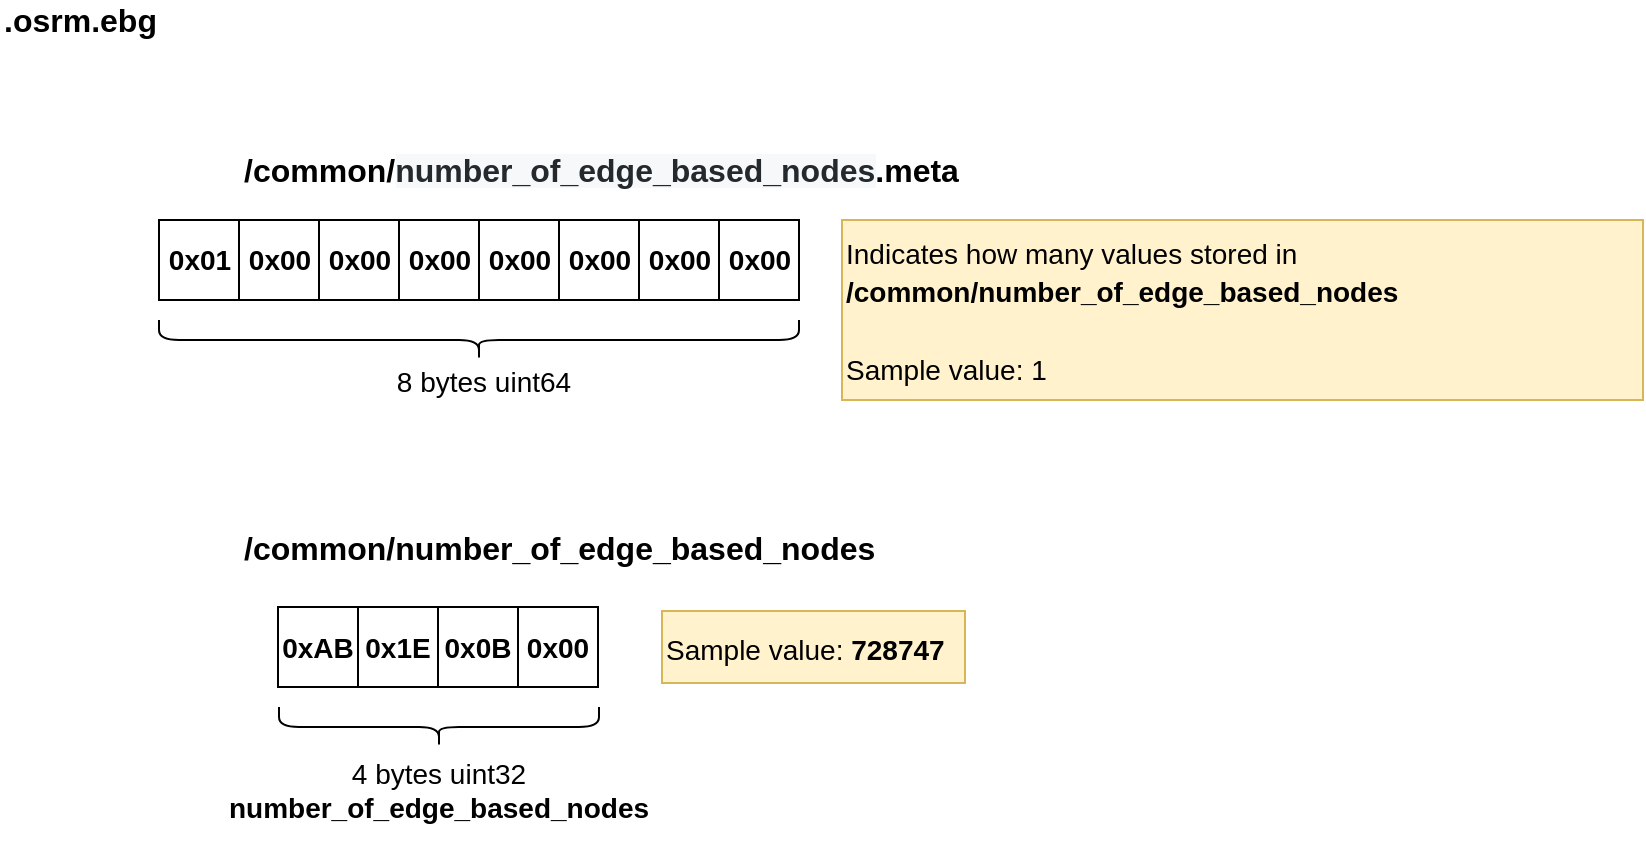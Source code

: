 <mxfile version="13.8.8" type="github">
  <diagram id="peSgpNI3BcgGdvSU9K40" name="Page-1">
    <mxGraphModel dx="1987" dy="1194" grid="1" gridSize="10" guides="1" tooltips="1" connect="1" arrows="1" fold="1" page="1" pageScale="1" pageWidth="1169" pageHeight="827" math="0" shadow="0">
      <root>
        <mxCell id="0" />
        <mxCell id="1" parent="0" />
        <mxCell id="VliR9g0e-GEGa0XOMWeD-1" value="0x01" style="rounded=0;whiteSpace=wrap;html=1;fontStyle=1;fontSize=14;" parent="1" vertex="1">
          <mxGeometry x="118.5" y="120" width="40" height="40" as="geometry" />
        </mxCell>
        <mxCell id="VliR9g0e-GEGa0XOMWeD-2" value="0x00" style="rounded=0;whiteSpace=wrap;html=1;fontStyle=1;fontSize=14;" parent="1" vertex="1">
          <mxGeometry x="158.5" y="120" width="40" height="40" as="geometry" />
        </mxCell>
        <mxCell id="VliR9g0e-GEGa0XOMWeD-3" value="0x00" style="rounded=0;whiteSpace=wrap;html=1;fontStyle=1;fontSize=14;" parent="1" vertex="1">
          <mxGeometry x="198.5" y="120" width="40" height="40" as="geometry" />
        </mxCell>
        <mxCell id="VliR9g0e-GEGa0XOMWeD-4" value="0x00" style="rounded=0;whiteSpace=wrap;html=1;fontStyle=1;fontSize=14;" parent="1" vertex="1">
          <mxGeometry x="238.5" y="120" width="40" height="40" as="geometry" />
        </mxCell>
        <mxCell id="VliR9g0e-GEGa0XOMWeD-5" value="0x00" style="rounded=0;whiteSpace=wrap;html=1;fontStyle=1;fontSize=14;" parent="1" vertex="1">
          <mxGeometry x="278.5" y="120" width="40" height="40" as="geometry" />
        </mxCell>
        <mxCell id="VliR9g0e-GEGa0XOMWeD-6" value="0x00" style="rounded=0;whiteSpace=wrap;html=1;fontStyle=1;fontSize=14;" parent="1" vertex="1">
          <mxGeometry x="318.5" y="120" width="40" height="40" as="geometry" />
        </mxCell>
        <mxCell id="VliR9g0e-GEGa0XOMWeD-7" value="0x00" style="rounded=0;whiteSpace=wrap;html=1;fontStyle=1;fontSize=14;" parent="1" vertex="1">
          <mxGeometry x="358.5" y="120" width="40" height="40" as="geometry" />
        </mxCell>
        <mxCell id="VliR9g0e-GEGa0XOMWeD-8" value="0x00" style="rounded=0;whiteSpace=wrap;html=1;fontStyle=1;fontSize=14;" parent="1" vertex="1">
          <mxGeometry x="398.5" y="120" width="40" height="40" as="geometry" />
        </mxCell>
        <mxCell id="VliR9g0e-GEGa0XOMWeD-28" value="" style="shape=curlyBracket;whiteSpace=wrap;html=1;rounded=1;fontSize=14;rotation=-90;" parent="1" vertex="1">
          <mxGeometry x="268.5" y="20" width="20" height="320" as="geometry" />
        </mxCell>
        <mxCell id="VliR9g0e-GEGa0XOMWeD-29" value="8 bytes uint64" style="text;html=1;strokeColor=none;fillColor=none;align=center;verticalAlign=middle;whiteSpace=wrap;rounded=0;fontSize=14;" parent="1" vertex="1">
          <mxGeometry x="198.5" y="191" width="164" height="20" as="geometry" />
        </mxCell>
        <mxCell id="ZOe7THteKk9-Ha0sNbh8-1" value=".osrm.ebg" style="text;html=1;strokeColor=none;fillColor=none;align=left;verticalAlign=middle;whiteSpace=wrap;rounded=0;fontSize=16;fontStyle=1" parent="1" vertex="1">
          <mxGeometry x="39" y="10" width="245" height="20" as="geometry" />
        </mxCell>
        <mxCell id="1GXQoTSjyK3YCtDIwdtC-1" value="/common/&lt;span style=&quot;background-color: rgb(246 , 248 , 250) ; color: rgb(36 , 41 , 46)&quot;&gt;&lt;font style=&quot;font-size: 16px&quot;&gt;number_of_edge_based_nodes&lt;/font&gt;&lt;/span&gt;&lt;span&gt;.meta&lt;/span&gt;" style="text;html=1;strokeColor=none;fillColor=none;align=left;verticalAlign=middle;whiteSpace=wrap;rounded=0;fontSize=16;fontStyle=1" parent="1" vertex="1">
          <mxGeometry x="158.5" y="85" width="245" height="20" as="geometry" />
        </mxCell>
        <mxCell id="1GXQoTSjyK3YCtDIwdtC-2" value="&lt;font style=&quot;font-size: 14px&quot;&gt;&lt;span style=&quot;font-weight: normal&quot;&gt;Indicates how many &lt;/span&gt;&lt;span style=&quot;font-weight: normal&quot;&gt;values&lt;/span&gt;&lt;i&gt;&amp;nbsp;&lt;/i&gt;&lt;span style=&quot;font-weight: normal&quot;&gt;stored in &lt;br&gt;&lt;/span&gt;/common/number_of_edge_based_nodes&lt;/font&gt;&lt;font&gt;&lt;br&gt;&lt;br&gt;&lt;span style=&quot;font-size: 14px ; font-weight: 400 ; text-align: center&quot;&gt;Sample value: 1&lt;/span&gt;&lt;br&gt;&lt;/font&gt;" style="text;html=1;strokeColor=#d6b656;fillColor=#fff2cc;align=left;verticalAlign=middle;whiteSpace=wrap;rounded=0;fontSize=16;fontStyle=1" parent="1" vertex="1">
          <mxGeometry x="460" y="120" width="400.5" height="90" as="geometry" />
        </mxCell>
        <mxCell id="1GXQoTSjyK3YCtDIwdtC-5" value="/common/number_of_edge_based_nodes" style="text;html=1;strokeColor=none;fillColor=none;align=left;verticalAlign=middle;whiteSpace=wrap;rounded=0;fontSize=16;fontStyle=1" parent="1" vertex="1">
          <mxGeometry x="158.5" y="273.5" width="245" height="20" as="geometry" />
        </mxCell>
        <mxCell id="1GXQoTSjyK3YCtDIwdtC-6" value="0xAB" style="rounded=0;whiteSpace=wrap;html=1;fontStyle=1;fontSize=14;" parent="1" vertex="1">
          <mxGeometry x="178" y="313.5" width="40" height="40" as="geometry" />
        </mxCell>
        <mxCell id="1GXQoTSjyK3YCtDIwdtC-7" value="0x1E" style="rounded=0;whiteSpace=wrap;html=1;fontStyle=1;fontSize=14;" parent="1" vertex="1">
          <mxGeometry x="218" y="313.5" width="40" height="40" as="geometry" />
        </mxCell>
        <mxCell id="1GXQoTSjyK3YCtDIwdtC-8" value="0x0B" style="rounded=0;whiteSpace=wrap;html=1;fontStyle=1;fontSize=14;" parent="1" vertex="1">
          <mxGeometry x="258" y="313.5" width="40" height="40" as="geometry" />
        </mxCell>
        <mxCell id="1GXQoTSjyK3YCtDIwdtC-9" value="0x00" style="rounded=0;whiteSpace=wrap;html=1;fontStyle=1;fontSize=14;" parent="1" vertex="1">
          <mxGeometry x="298" y="313.5" width="40" height="40" as="geometry" />
        </mxCell>
        <mxCell id="1GXQoTSjyK3YCtDIwdtC-14" value="" style="shape=curlyBracket;whiteSpace=wrap;html=1;rounded=1;fontSize=14;rotation=-90;" parent="1" vertex="1">
          <mxGeometry x="248.5" y="293.5" width="20" height="160" as="geometry" />
        </mxCell>
        <mxCell id="1GXQoTSjyK3YCtDIwdtC-15" value="4 bytes uint32&lt;br&gt;&lt;b&gt;number_of_edge_based_nodes&lt;/b&gt;&lt;b&gt;&lt;br&gt;&lt;/b&gt;" style="text;html=1;strokeColor=none;fillColor=none;align=center;verticalAlign=middle;whiteSpace=wrap;rounded=0;fontSize=14;" parent="1" vertex="1">
          <mxGeometry x="158.5" y="377" width="199" height="55" as="geometry" />
        </mxCell>
        <mxCell id="IqxbJDIqey8VQSkvCT53-1" value="&lt;font&gt;&lt;span style=&quot;font-size: 14px ; font-weight: 400 ; text-align: center&quot;&gt;Sample value:&amp;nbsp;&lt;/span&gt;&lt;font style=&quot;font-size: 14px&quot;&gt;728747&lt;/font&gt;&lt;br&gt;&lt;/font&gt;" style="text;html=1;strokeColor=#d6b656;fillColor=#fff2cc;align=left;verticalAlign=middle;whiteSpace=wrap;rounded=0;fontSize=16;fontStyle=1" vertex="1" parent="1">
          <mxGeometry x="370" y="315.5" width="151.5" height="36" as="geometry" />
        </mxCell>
      </root>
    </mxGraphModel>
  </diagram>
</mxfile>
